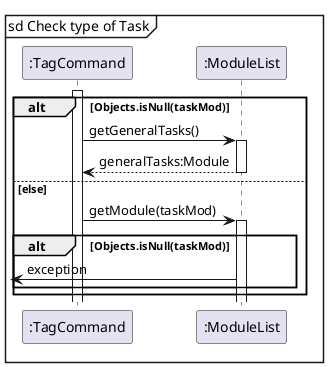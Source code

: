 @startuml
'https://plantuml.com/sequence-diagram

skinparam shadowing false
participant ":TagCommand" as TagCommand
participant ":ModuleList" as ModuleList

mainframe sd Check type of Task

activate TagCommand

alt Objects.isNull(taskMod)
    TagCommand -> ModuleList: getGeneralTasks()
    activate ModuleList
    return generalTasks:Module

else else
    TagCommand -> ModuleList: getModule(taskMod)
    activate ModuleList

    alt Objects.isNull(taskMod)
        [<- ModuleList: exception

    end
end
@enduml